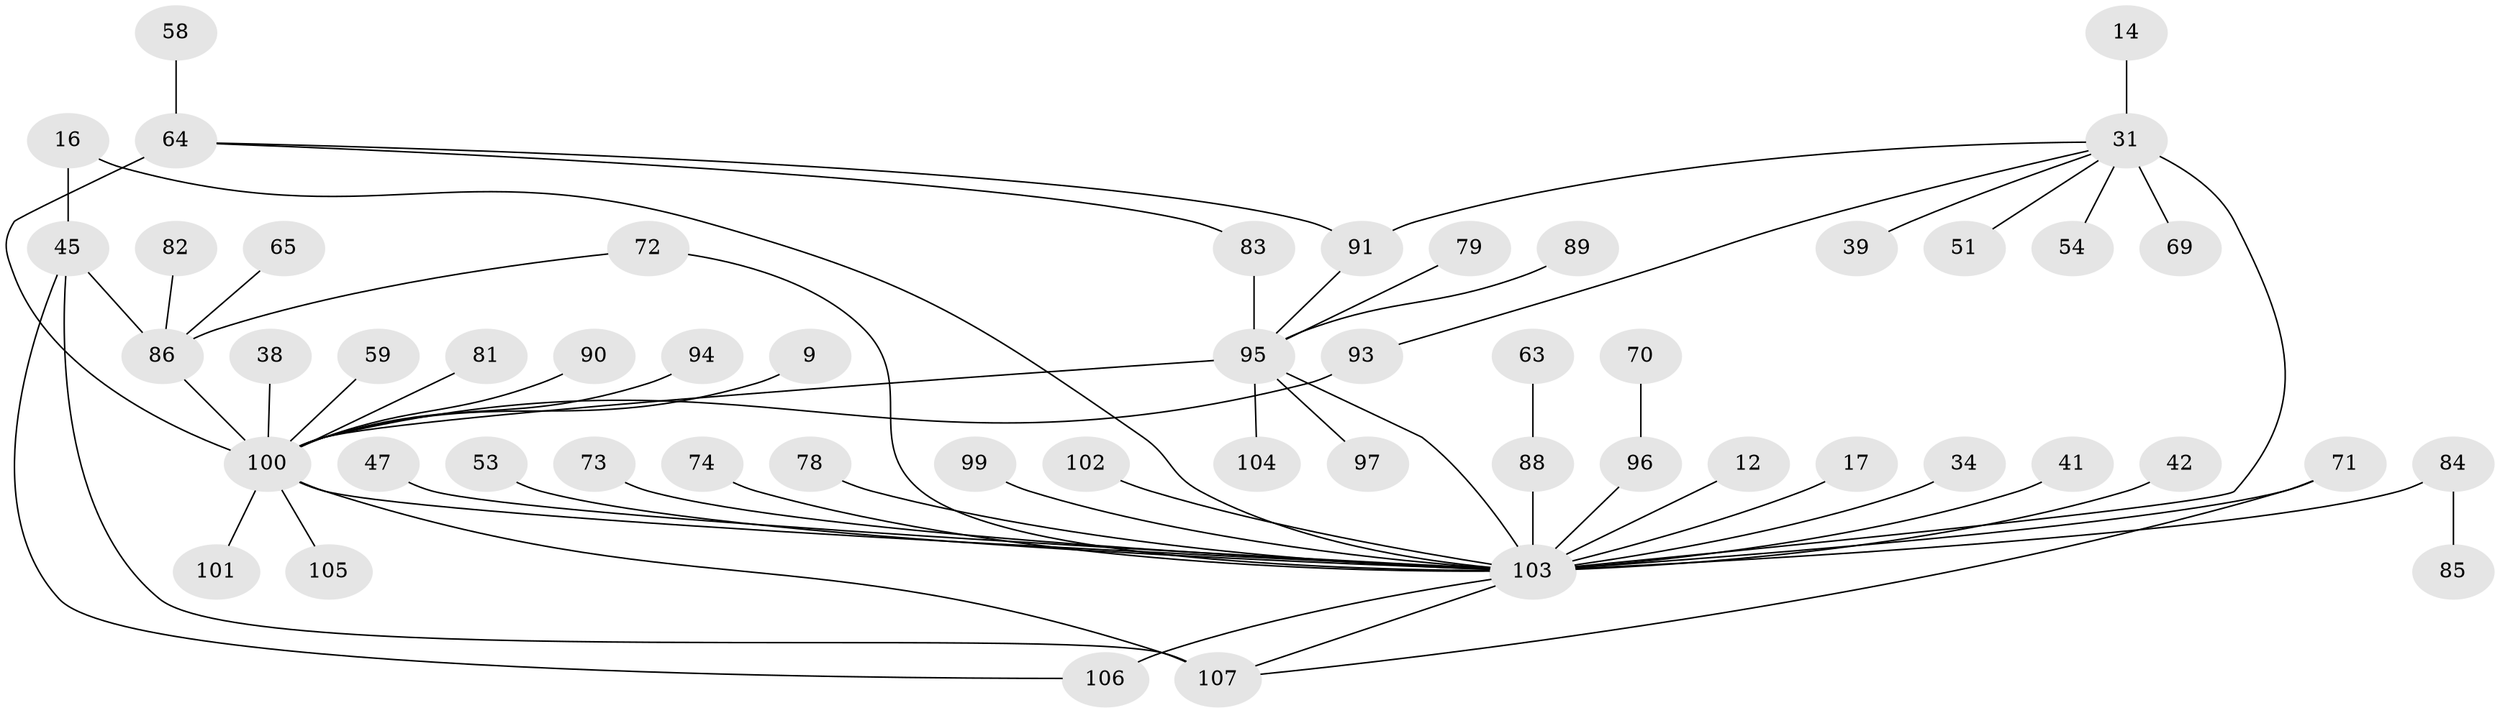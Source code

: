 // original degree distribution, {25: 0.009345794392523364, 20: 0.009345794392523364, 6: 0.06542056074766354, 5: 0.06542056074766354, 4: 0.07476635514018691, 2: 0.14018691588785046, 11: 0.009345794392523364, 9: 0.009345794392523364, 1: 0.42990654205607476, 3: 0.16822429906542055, 8: 0.009345794392523364, 12: 0.009345794392523364}
// Generated by graph-tools (version 1.1) at 2025/47/03/09/25 04:47:25]
// undirected, 53 vertices, 63 edges
graph export_dot {
graph [start="1"]
  node [color=gray90,style=filled];
  9;
  12;
  14;
  16;
  17;
  31 [super="+27+8"];
  34;
  38;
  39;
  41;
  42;
  45 [super="+36"];
  47;
  51;
  53;
  54;
  58;
  59 [super="+25"];
  63;
  64 [super="+57"];
  65;
  69;
  70;
  71 [super="+37"];
  72;
  73;
  74;
  78;
  79;
  81;
  82 [super="+49"];
  83;
  84;
  85;
  86 [super="+15"];
  88 [super="+62+67"];
  89;
  90;
  91 [super="+87"];
  93 [super="+66"];
  94;
  95 [super="+43+75+80"];
  96 [super="+20"];
  97;
  99;
  100 [super="+48+68+92+61+19+2"];
  101;
  102;
  103 [super="+4+76+77+33"];
  104;
  105;
  106 [super="+60"];
  107 [super="+98+44"];
  9 -- 100 [weight=2];
  12 -- 103;
  14 -- 31;
  16 -- 45;
  16 -- 103 [weight=2];
  17 -- 103;
  31 -- 51;
  31 -- 54;
  31 -- 69;
  31 -- 39;
  31 -- 91;
  31 -- 103 [weight=4];
  31 -- 93;
  34 -- 103;
  38 -- 100;
  41 -- 103;
  42 -- 103;
  45 -- 86 [weight=2];
  45 -- 106;
  45 -- 107;
  47 -- 103;
  53 -- 103;
  58 -- 64;
  59 -- 100 [weight=3];
  63 -- 88;
  64 -- 83;
  64 -- 100 [weight=4];
  64 -- 91;
  65 -- 86;
  70 -- 96;
  71 -- 103 [weight=6];
  71 -- 107;
  72 -- 86;
  72 -- 103;
  73 -- 103;
  74 -- 103;
  78 -- 103;
  79 -- 95;
  81 -- 100;
  82 -- 86;
  83 -- 95;
  84 -- 85;
  84 -- 103 [weight=2];
  86 -- 100 [weight=2];
  88 -- 103 [weight=5];
  89 -- 95;
  90 -- 100;
  91 -- 95;
  93 -- 100 [weight=2];
  94 -- 100;
  95 -- 97;
  95 -- 104;
  95 -- 100 [weight=5];
  95 -- 103;
  96 -- 103 [weight=2];
  99 -- 103;
  100 -- 101;
  100 -- 105;
  100 -- 103 [weight=8];
  100 -- 107 [weight=3];
  102 -- 103;
  103 -- 106 [weight=2];
  103 -- 107 [weight=2];
}
